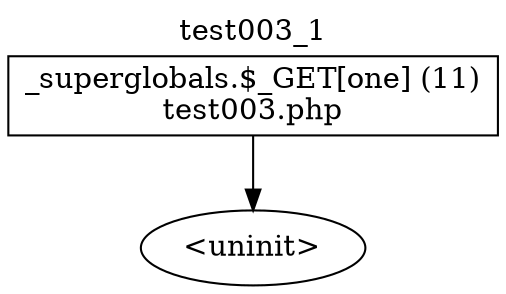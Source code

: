 digraph cfg {
  label="test003_1";
  labelloc=t;
  n1 [shape=box, label="_superglobals.$_GET[one] (11)\ntest003.php"];
  n2 [shape=ellipse, label="<uninit>"];
  n1 -> n2;
}
